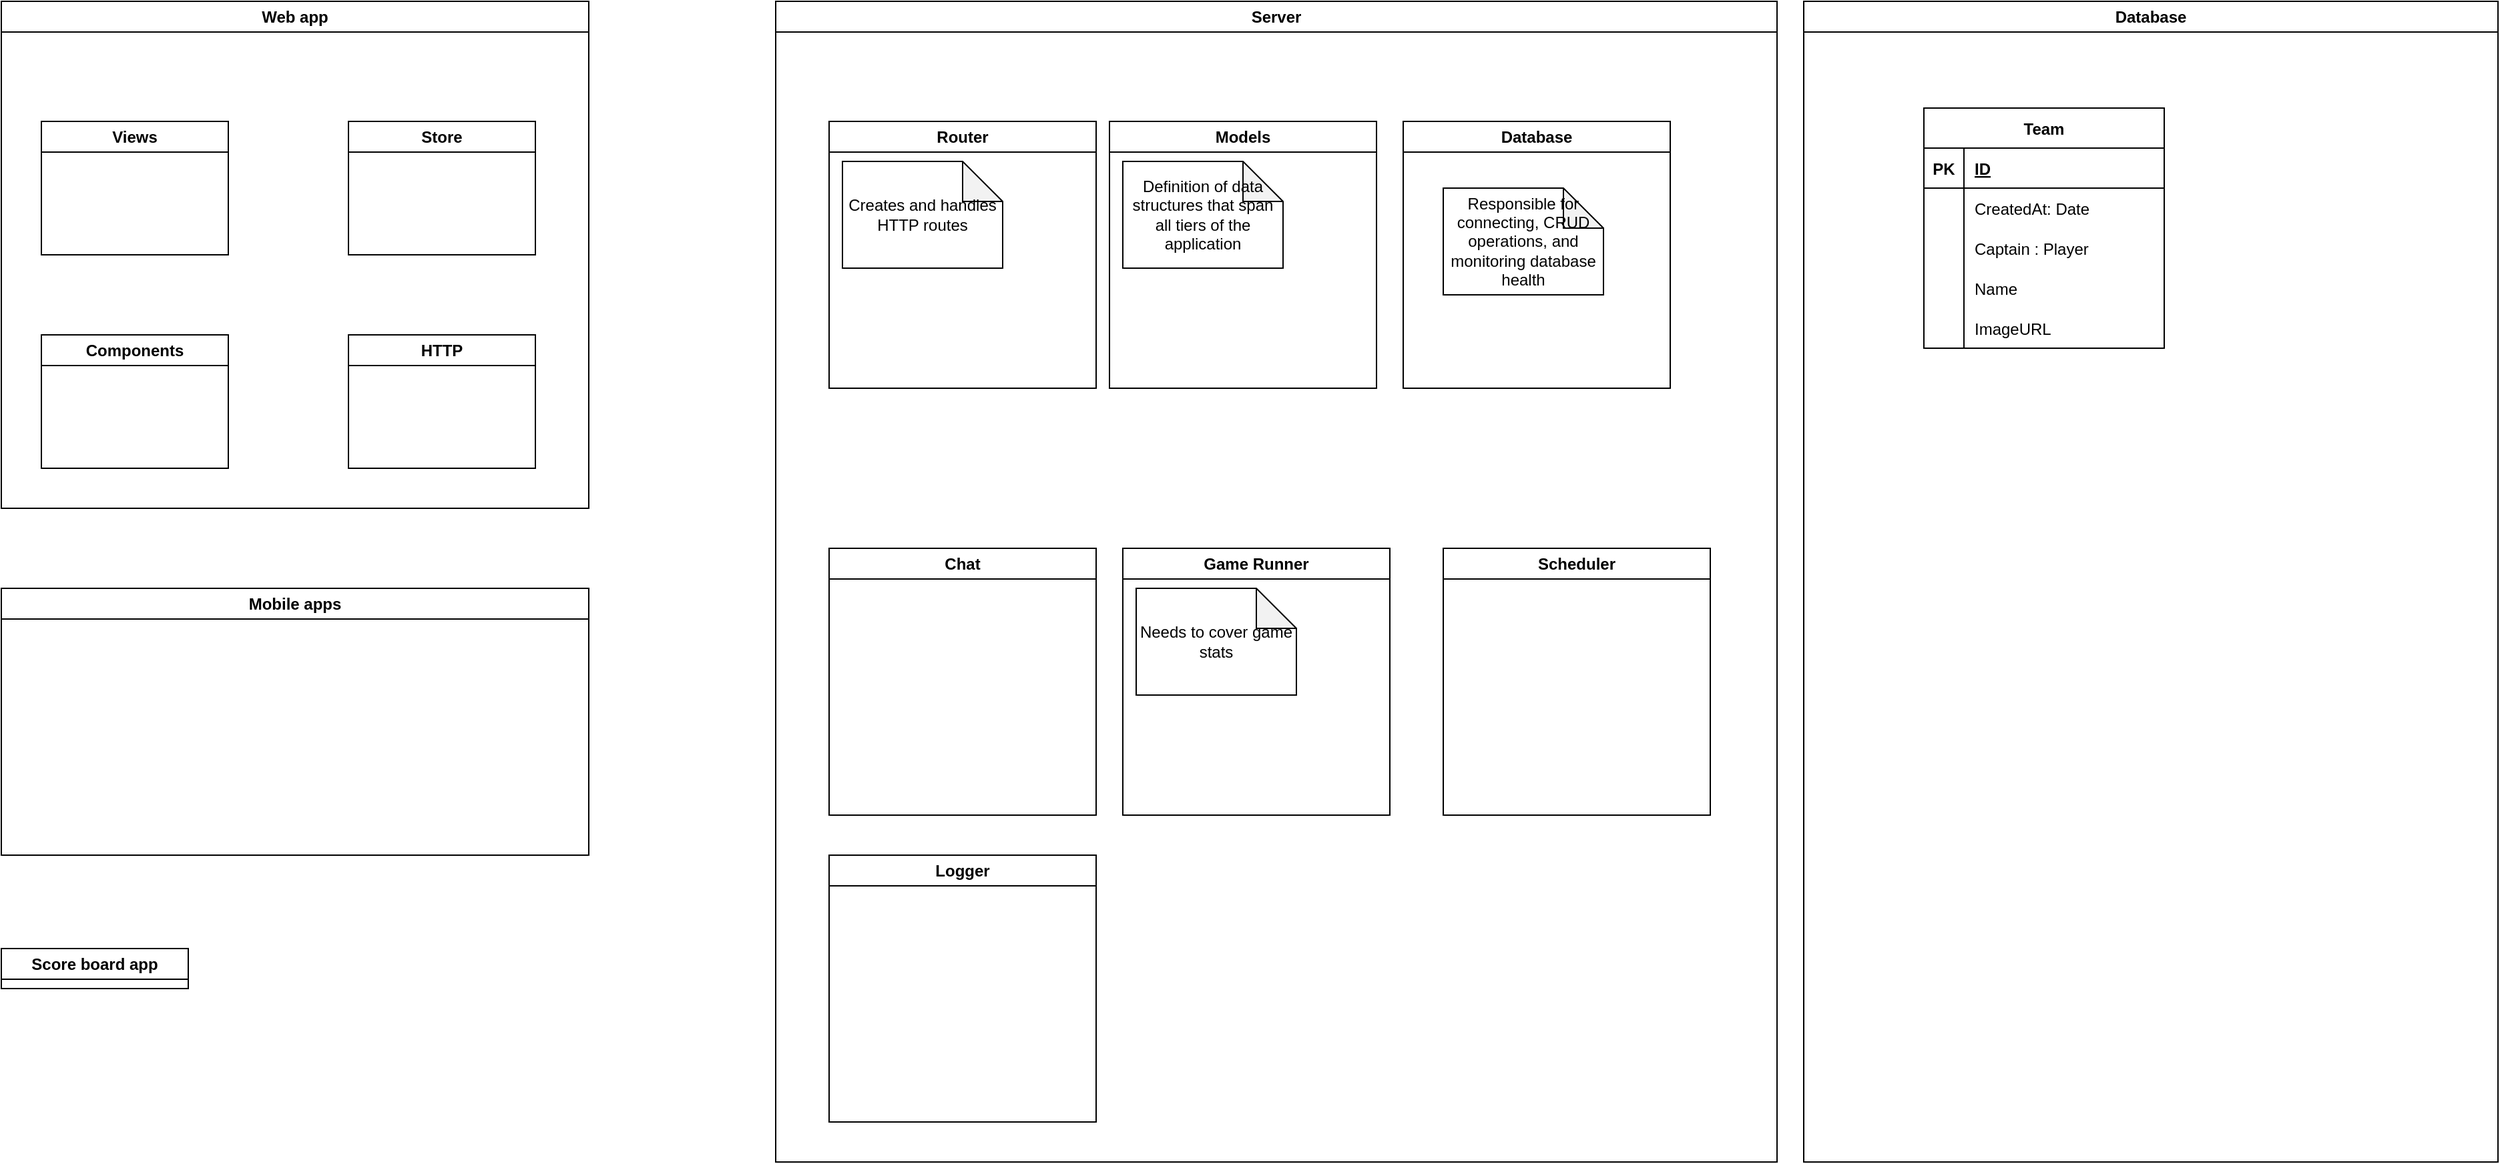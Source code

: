 <mxfile>
    <diagram id="Oioq2MlYxdWlYWQqClHu" name="Page-1">
        <mxGraphModel dx="810" dy="630" grid="1" gridSize="10" guides="1" tooltips="1" connect="1" arrows="1" fold="1" page="0" pageScale="1" pageWidth="1920" pageHeight="1200" math="0" shadow="0">
            <root>
                <mxCell id="0"/>
                <mxCell id="1" parent="0"/>
                <mxCell id="2" value="Web app" style="swimlane;whiteSpace=wrap;html=1;" parent="1" vertex="1">
                    <mxGeometry x="160" y="210" width="440" height="380" as="geometry">
                        <mxRectangle x="160" y="210" width="140" height="30" as="alternateBounds"/>
                    </mxGeometry>
                </mxCell>
                <mxCell id="35" value="Views" style="swimlane;whiteSpace=wrap;html=1;" parent="2" vertex="1">
                    <mxGeometry x="30" y="90" width="140" height="100" as="geometry"/>
                </mxCell>
                <mxCell id="36" value="Store" style="swimlane;whiteSpace=wrap;html=1;" parent="2" vertex="1">
                    <mxGeometry x="260" y="90" width="140" height="100" as="geometry"/>
                </mxCell>
                <mxCell id="37" value="Components" style="swimlane;whiteSpace=wrap;html=1;" parent="2" vertex="1">
                    <mxGeometry x="30" y="250" width="140" height="100" as="geometry"/>
                </mxCell>
                <mxCell id="38" value="HTTP" style="swimlane;whiteSpace=wrap;html=1;" parent="2" vertex="1">
                    <mxGeometry x="260" y="250" width="140" height="100" as="geometry"/>
                </mxCell>
                <mxCell id="40" value="Mobile apps" style="swimlane;whiteSpace=wrap;html=1;" parent="1" vertex="1">
                    <mxGeometry x="160" y="650" width="440" height="200" as="geometry"/>
                </mxCell>
                <mxCell id="41" value="Score board app" style="swimlane;whiteSpace=wrap;html=1;" parent="1" vertex="1" collapsed="1">
                    <mxGeometry x="160" y="920" width="140" height="30" as="geometry">
                        <mxRectangle x="160" y="920" width="440" height="200" as="alternateBounds"/>
                    </mxGeometry>
                </mxCell>
                <mxCell id="42" value="Future project: The intent of this app is to hook to a score board and drive it" style="shape=note;whiteSpace=wrap;html=1;backgroundOutline=1;darkOpacity=0.05;" parent="41" vertex="1">
                    <mxGeometry x="80" y="60" width="270" height="100" as="geometry"/>
                </mxCell>
                <mxCell id="43" value="Server" style="swimlane;whiteSpace=wrap;html=1;" parent="1" vertex="1">
                    <mxGeometry x="740" y="210" width="750" height="870" as="geometry"/>
                </mxCell>
                <mxCell id="45" value="Router" style="swimlane;whiteSpace=wrap;html=1;" parent="43" vertex="1">
                    <mxGeometry x="40" y="90" width="200" height="200" as="geometry"/>
                </mxCell>
                <mxCell id="47" value="Creates and handles HTTP routes" style="shape=note;whiteSpace=wrap;html=1;backgroundOutline=1;darkOpacity=0.05;" parent="45" vertex="1">
                    <mxGeometry x="10" y="30" width="120" height="80" as="geometry"/>
                </mxCell>
                <mxCell id="48" value="Models" style="swimlane;whiteSpace=wrap;html=1;" parent="43" vertex="1">
                    <mxGeometry x="250" y="90" width="200" height="200" as="geometry"/>
                </mxCell>
                <mxCell id="49" value="Definition of data structures that span all tiers of the application" style="shape=note;whiteSpace=wrap;html=1;backgroundOutline=1;darkOpacity=0.05;" parent="48" vertex="1">
                    <mxGeometry x="10" y="30" width="120" height="80" as="geometry"/>
                </mxCell>
                <mxCell id="50" value="Database" style="swimlane;whiteSpace=wrap;html=1;" parent="43" vertex="1">
                    <mxGeometry x="470" y="90" width="200" height="200" as="geometry"/>
                </mxCell>
                <mxCell id="51" value="Responsible for connecting, CRUD operations, and monitoring database health" style="shape=note;whiteSpace=wrap;html=1;backgroundOutline=1;darkOpacity=0.05;" parent="50" vertex="1">
                    <mxGeometry x="30" y="50" width="120" height="80" as="geometry"/>
                </mxCell>
                <mxCell id="52" value="Chat" style="swimlane;whiteSpace=wrap;html=1;" parent="43" vertex="1">
                    <mxGeometry x="40" y="410" width="200" height="200" as="geometry"/>
                </mxCell>
                <mxCell id="53" value="Game Runner" style="swimlane;whiteSpace=wrap;html=1;" parent="43" vertex="1">
                    <mxGeometry x="260" y="410" width="200" height="200" as="geometry"/>
                </mxCell>
                <mxCell id="138" value="Needs to cover game stats" style="shape=note;whiteSpace=wrap;html=1;backgroundOutline=1;darkOpacity=0.05;" parent="53" vertex="1">
                    <mxGeometry x="10" y="30" width="120" height="80" as="geometry"/>
                </mxCell>
                <mxCell id="63" value="Scheduler" style="swimlane;whiteSpace=wrap;html=1;" parent="43" vertex="1">
                    <mxGeometry x="500" y="410" width="200" height="200" as="geometry"/>
                </mxCell>
                <mxCell id="64" value="Logger" style="swimlane;whiteSpace=wrap;html=1;" parent="43" vertex="1">
                    <mxGeometry x="40" y="640" width="200" height="200" as="geometry"/>
                </mxCell>
                <mxCell id="44" value="Database" style="swimlane;whiteSpace=wrap;html=1;glass=0;comic=0;" parent="1" vertex="1">
                    <mxGeometry x="1510" y="210" width="520" height="870" as="geometry"/>
                </mxCell>
                <mxCell id="65" value="Team" style="shape=table;startSize=30;container=1;collapsible=1;childLayout=tableLayout;fixedRows=1;rowLines=0;fontStyle=1;align=center;resizeLast=1;columnLines=1;resizeLastRow=0;rounded=0;shadow=0;swimlaneLine=1;" parent="44" vertex="1">
                    <mxGeometry x="90" y="80" width="180" height="180" as="geometry"/>
                </mxCell>
                <mxCell id="66" value="" style="shape=tableRow;horizontal=0;startSize=0;swimlaneHead=0;swimlaneBody=0;fillColor=none;collapsible=0;dropTarget=0;points=[[0,0.5],[1,0.5]];portConstraint=eastwest;top=0;left=0;right=0;bottom=1;" parent="65" vertex="1">
                    <mxGeometry y="30" width="180" height="30" as="geometry"/>
                </mxCell>
                <mxCell id="67" value="PK" style="shape=partialRectangle;connectable=0;fillColor=none;top=0;left=0;bottom=0;right=0;fontStyle=1;overflow=hidden;" parent="66" vertex="1">
                    <mxGeometry width="30" height="30" as="geometry">
                        <mxRectangle width="30" height="30" as="alternateBounds"/>
                    </mxGeometry>
                </mxCell>
                <mxCell id="68" value="ID" style="shape=partialRectangle;connectable=0;fillColor=none;top=0;left=0;bottom=0;right=0;align=left;spacingLeft=6;fontStyle=5;overflow=hidden;" parent="66" vertex="1">
                    <mxGeometry x="30" width="150" height="30" as="geometry">
                        <mxRectangle width="150" height="30" as="alternateBounds"/>
                    </mxGeometry>
                </mxCell>
                <mxCell id="69" value="" style="shape=tableRow;horizontal=0;startSize=0;swimlaneHead=0;swimlaneBody=0;fillColor=none;collapsible=0;dropTarget=0;points=[[0,0.5],[1,0.5]];portConstraint=eastwest;top=0;left=0;right=0;bottom=0;" parent="65" vertex="1">
                    <mxGeometry y="60" width="180" height="30" as="geometry"/>
                </mxCell>
                <mxCell id="70" value="" style="shape=partialRectangle;connectable=0;fillColor=none;top=0;left=0;bottom=0;right=0;editable=1;overflow=hidden;" parent="69" vertex="1">
                    <mxGeometry width="30" height="30" as="geometry">
                        <mxRectangle width="30" height="30" as="alternateBounds"/>
                    </mxGeometry>
                </mxCell>
                <mxCell id="71" value="CreatedAt: Date" style="shape=partialRectangle;connectable=0;fillColor=none;top=0;left=0;bottom=0;right=0;align=left;spacingLeft=6;overflow=hidden;" parent="69" vertex="1">
                    <mxGeometry x="30" width="150" height="30" as="geometry">
                        <mxRectangle width="150" height="30" as="alternateBounds"/>
                    </mxGeometry>
                </mxCell>
                <mxCell id="72" value="" style="shape=tableRow;horizontal=0;startSize=0;swimlaneHead=0;swimlaneBody=0;fillColor=none;collapsible=0;dropTarget=0;points=[[0,0.5],[1,0.5]];portConstraint=eastwest;top=0;left=0;right=0;bottom=0;" parent="65" vertex="1">
                    <mxGeometry y="90" width="180" height="30" as="geometry"/>
                </mxCell>
                <mxCell id="73" value="" style="shape=partialRectangle;connectable=0;fillColor=none;top=0;left=0;bottom=0;right=0;editable=1;overflow=hidden;" parent="72" vertex="1">
                    <mxGeometry width="30" height="30" as="geometry">
                        <mxRectangle width="30" height="30" as="alternateBounds"/>
                    </mxGeometry>
                </mxCell>
                <mxCell id="74" value="Captain : Player" style="shape=partialRectangle;connectable=0;fillColor=none;top=0;left=0;bottom=0;right=0;align=left;spacingLeft=6;overflow=hidden;" parent="72" vertex="1">
                    <mxGeometry x="30" width="150" height="30" as="geometry">
                        <mxRectangle width="150" height="30" as="alternateBounds"/>
                    </mxGeometry>
                </mxCell>
                <mxCell id="75" value="" style="shape=tableRow;horizontal=0;startSize=0;swimlaneHead=0;swimlaneBody=0;fillColor=none;collapsible=0;dropTarget=0;points=[[0,0.5],[1,0.5]];portConstraint=eastwest;top=0;left=0;right=0;bottom=0;" parent="65" vertex="1">
                    <mxGeometry y="120" width="180" height="30" as="geometry"/>
                </mxCell>
                <mxCell id="76" value="" style="shape=partialRectangle;connectable=0;fillColor=none;top=0;left=0;bottom=0;right=0;editable=1;overflow=hidden;" parent="75" vertex="1">
                    <mxGeometry width="30" height="30" as="geometry">
                        <mxRectangle width="30" height="30" as="alternateBounds"/>
                    </mxGeometry>
                </mxCell>
                <mxCell id="77" value="Name" style="shape=partialRectangle;connectable=0;fillColor=none;top=0;left=0;bottom=0;right=0;align=left;spacingLeft=6;overflow=hidden;" parent="75" vertex="1">
                    <mxGeometry x="30" width="150" height="30" as="geometry">
                        <mxRectangle width="150" height="30" as="alternateBounds"/>
                    </mxGeometry>
                </mxCell>
                <mxCell id="135" value="" style="shape=tableRow;horizontal=0;startSize=0;swimlaneHead=0;swimlaneBody=0;fillColor=none;collapsible=0;dropTarget=0;points=[[0,0.5],[1,0.5]];portConstraint=eastwest;top=0;left=0;right=0;bottom=0;" parent="65" vertex="1">
                    <mxGeometry y="150" width="180" height="30" as="geometry"/>
                </mxCell>
                <mxCell id="136" value="" style="shape=partialRectangle;connectable=0;fillColor=none;top=0;left=0;bottom=0;right=0;editable=1;overflow=hidden;" parent="135" vertex="1">
                    <mxGeometry width="30" height="30" as="geometry">
                        <mxRectangle width="30" height="30" as="alternateBounds"/>
                    </mxGeometry>
                </mxCell>
                <mxCell id="137" value="ImageURL" style="shape=partialRectangle;connectable=0;fillColor=none;top=0;left=0;bottom=0;right=0;align=left;spacingLeft=6;overflow=hidden;" parent="135" vertex="1">
                    <mxGeometry x="30" width="150" height="30" as="geometry">
                        <mxRectangle width="150" height="30" as="alternateBounds"/>
                    </mxGeometry>
                </mxCell>
            </root>
        </mxGraphModel>
    </diagram>
</mxfile>